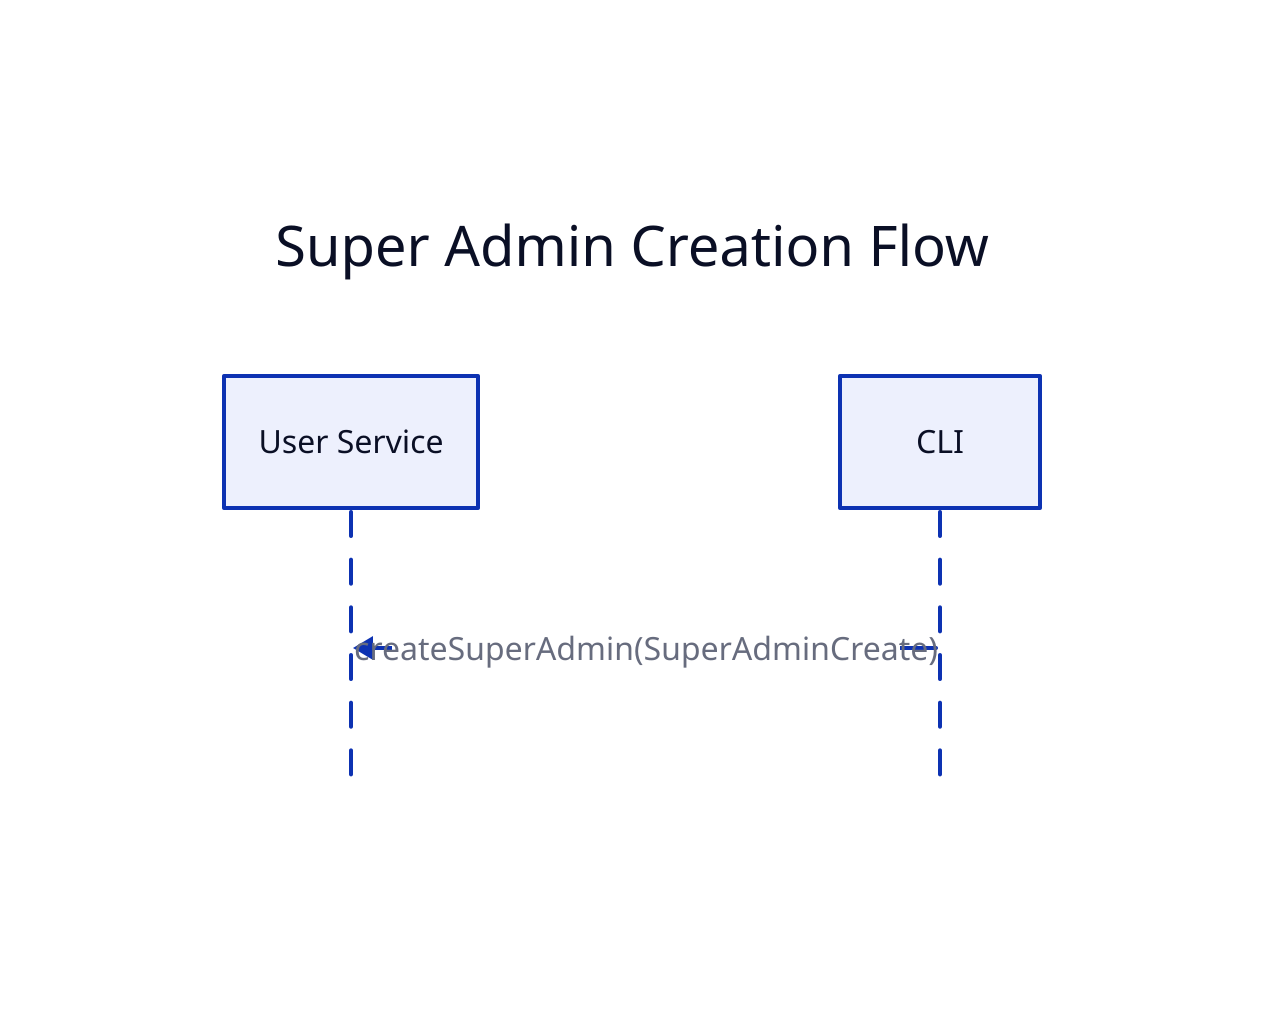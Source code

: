 title: Super Admin Creation Flow {
  shape: sequence_diagram

  UserService: User Service
  CLI: CLI

  CLI -> UserService: createSuperAdmin(SuperAdminCreate)
}
